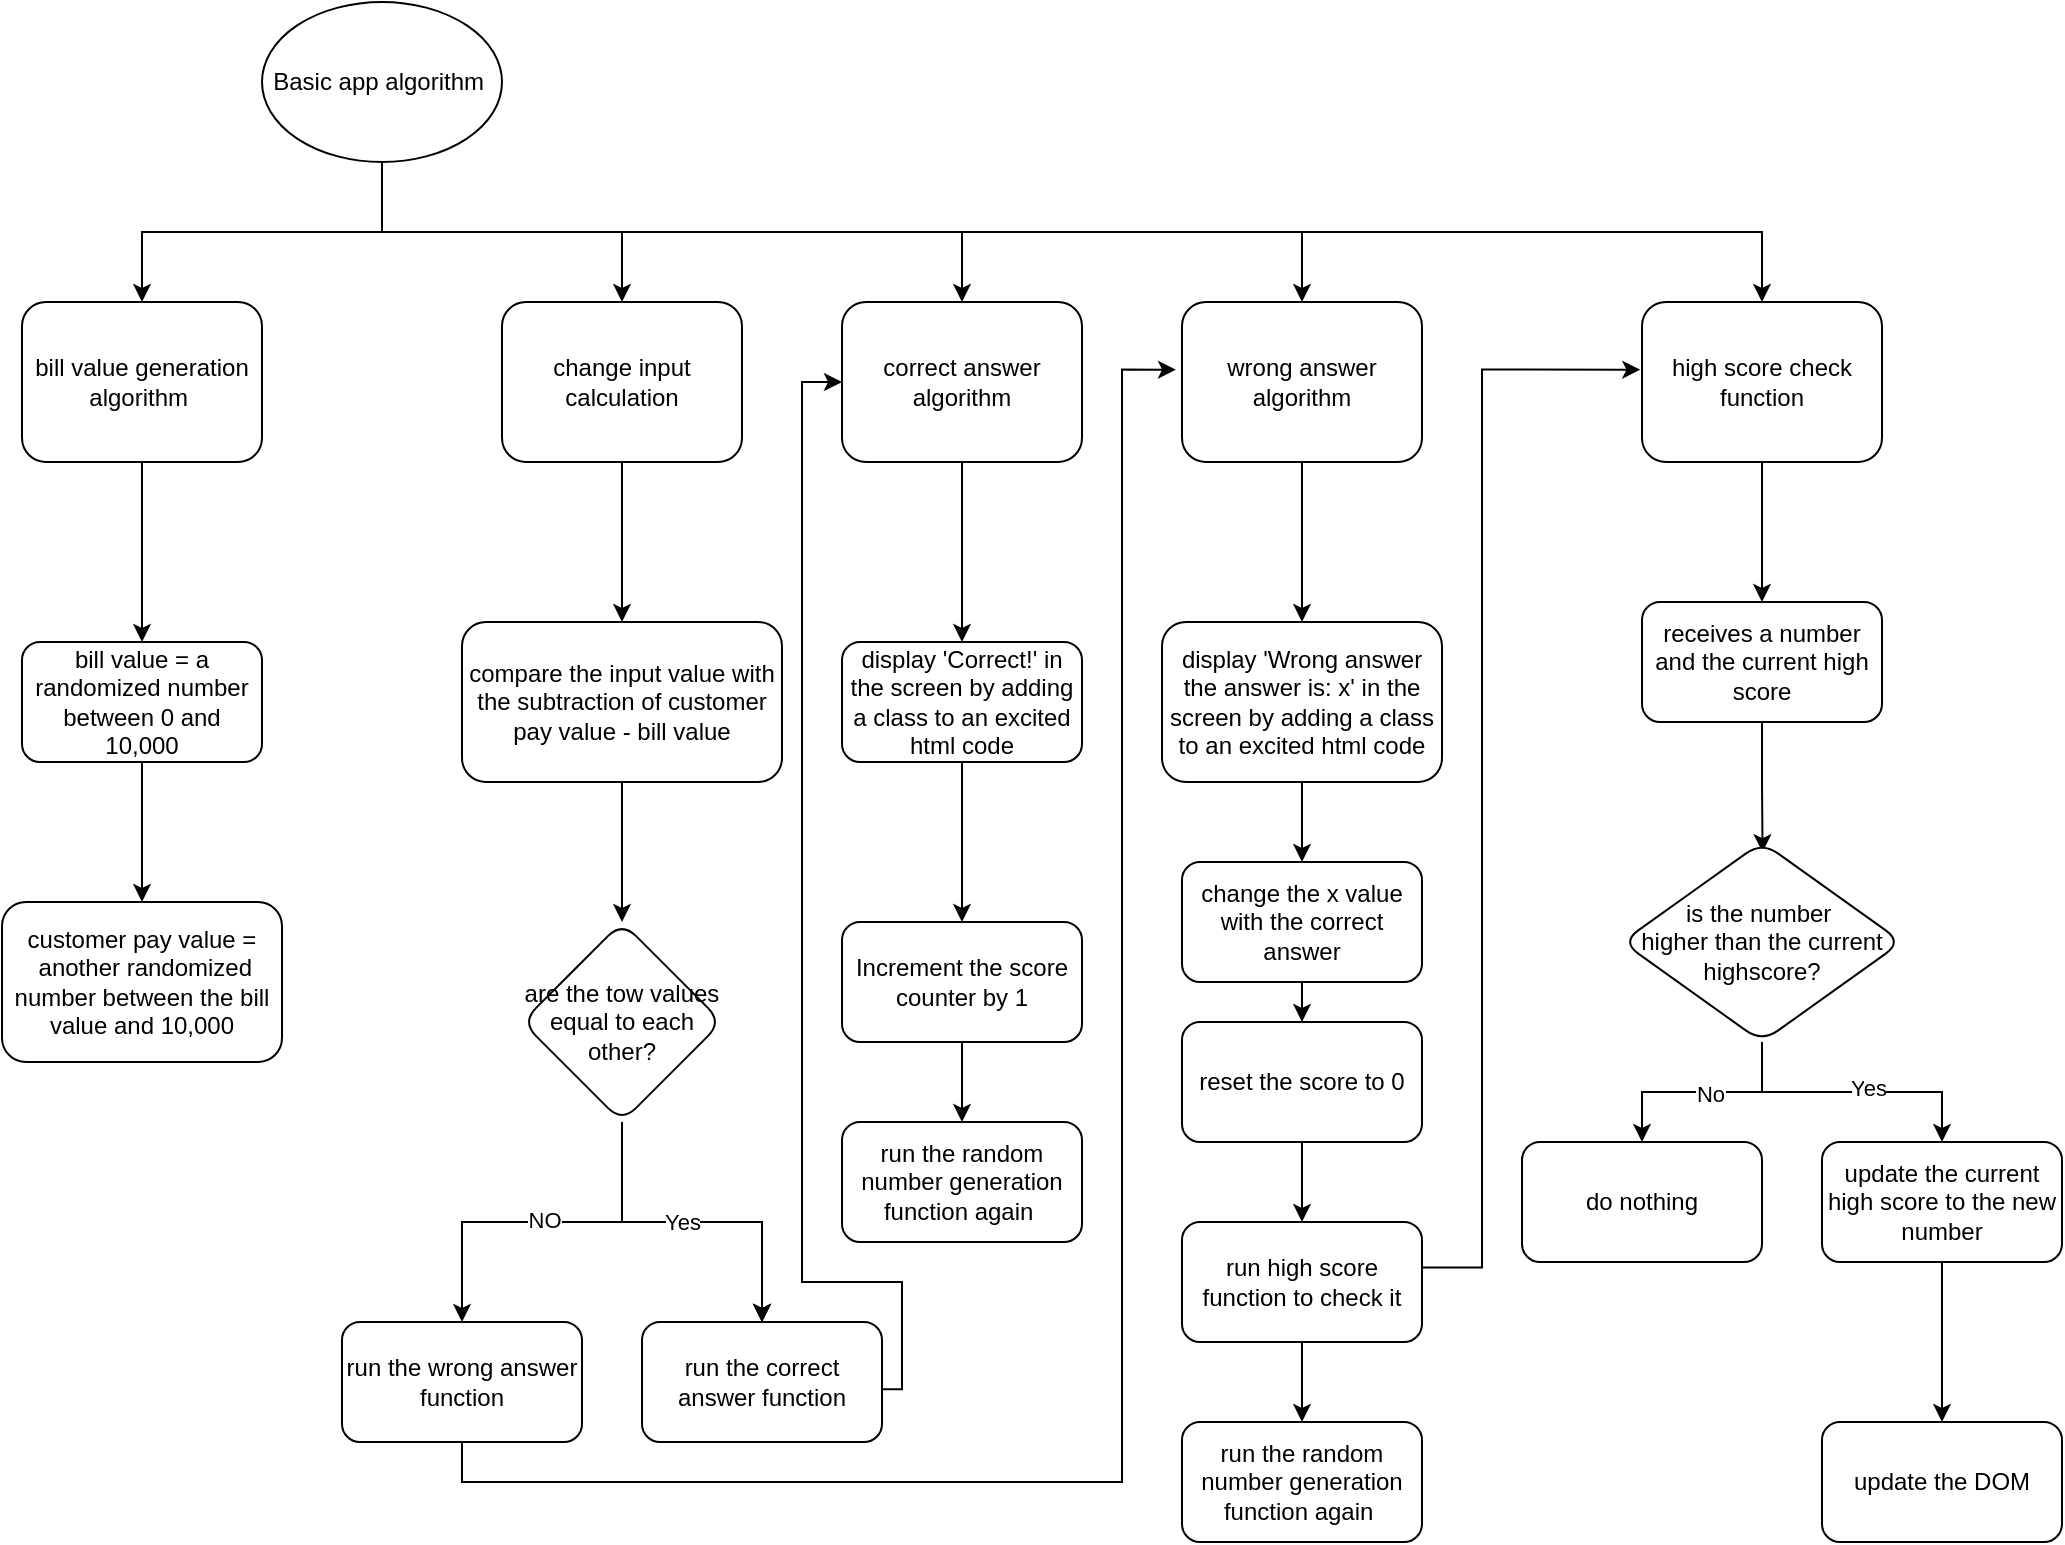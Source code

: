<mxfile version="26.0.15">
  <diagram name="Page-1" id="klqIEGniNHVyHD8kHnu4">
    <mxGraphModel dx="533" dy="284" grid="1" gridSize="10" guides="1" tooltips="1" connect="1" arrows="1" fold="1" page="1" pageScale="1" pageWidth="827" pageHeight="1169" math="0" shadow="0">
      <root>
        <mxCell id="0" />
        <mxCell id="1" parent="0" />
        <mxCell id="AU4acMlLYk_gXnLBwo3J-3" style="edgeStyle=orthogonalEdgeStyle;rounded=0;orthogonalLoop=1;jettySize=auto;html=1;entryX=0.5;entryY=0;entryDx=0;entryDy=0;exitX=0.5;exitY=1;exitDx=0;exitDy=0;" parent="1" source="AU4acMlLYk_gXnLBwo3J-2" edge="1" target="AU4acMlLYk_gXnLBwo3J-4">
          <mxGeometry relative="1" as="geometry">
            <mxPoint x="410" y="210" as="targetPoint" />
          </mxGeometry>
        </mxCell>
        <mxCell id="1XEhLyZAtqv81aEH1Q0F-35" style="edgeStyle=orthogonalEdgeStyle;rounded=0;orthogonalLoop=1;jettySize=auto;html=1;entryX=0.5;entryY=0;entryDx=0;entryDy=0;exitX=0.5;exitY=1;exitDx=0;exitDy=0;" edge="1" parent="1" source="AU4acMlLYk_gXnLBwo3J-2" target="1XEhLyZAtqv81aEH1Q0F-32">
          <mxGeometry relative="1" as="geometry">
            <mxPoint x="530" y="140" as="sourcePoint" />
          </mxGeometry>
        </mxCell>
        <mxCell id="1XEhLyZAtqv81aEH1Q0F-36" style="edgeStyle=orthogonalEdgeStyle;rounded=0;orthogonalLoop=1;jettySize=auto;html=1;exitX=0.5;exitY=1;exitDx=0;exitDy=0;" edge="1" parent="1" source="AU4acMlLYk_gXnLBwo3J-2" target="1XEhLyZAtqv81aEH1Q0F-31">
          <mxGeometry relative="1" as="geometry" />
        </mxCell>
        <mxCell id="AU4acMlLYk_gXnLBwo3J-2" value="Basic app algorithm&amp;nbsp;" style="ellipse;whiteSpace=wrap;html=1;" parent="1" vertex="1">
          <mxGeometry x="350" y="60" width="120" height="80" as="geometry" />
        </mxCell>
        <mxCell id="1XEhLyZAtqv81aEH1Q0F-7" value="" style="edgeStyle=orthogonalEdgeStyle;rounded=0;orthogonalLoop=1;jettySize=auto;html=1;" edge="1" parent="1" source="AU4acMlLYk_gXnLBwo3J-4" target="1XEhLyZAtqv81aEH1Q0F-6">
          <mxGeometry relative="1" as="geometry" />
        </mxCell>
        <mxCell id="AU4acMlLYk_gXnLBwo3J-4" value="bill value generation algorithm&amp;nbsp;" style="rounded=1;whiteSpace=wrap;html=1;" parent="1" vertex="1">
          <mxGeometry x="230" y="210" width="120" height="80" as="geometry" />
        </mxCell>
        <mxCell id="1XEhLyZAtqv81aEH1Q0F-11" value="" style="edgeStyle=orthogonalEdgeStyle;rounded=0;orthogonalLoop=1;jettySize=auto;html=1;" edge="1" parent="1" source="1XEhLyZAtqv81aEH1Q0F-1" target="1XEhLyZAtqv81aEH1Q0F-10">
          <mxGeometry relative="1" as="geometry" />
        </mxCell>
        <mxCell id="1XEhLyZAtqv81aEH1Q0F-1" value="change input calculation" style="rounded=1;whiteSpace=wrap;html=1;" vertex="1" parent="1">
          <mxGeometry x="470" y="210" width="120" height="80" as="geometry" />
        </mxCell>
        <mxCell id="1XEhLyZAtqv81aEH1Q0F-2" style="edgeStyle=orthogonalEdgeStyle;rounded=0;orthogonalLoop=1;jettySize=auto;html=1;entryX=0.5;entryY=0;entryDx=0;entryDy=0;exitX=0.5;exitY=1;exitDx=0;exitDy=0;" edge="1" parent="1" source="AU4acMlLYk_gXnLBwo3J-2" target="1XEhLyZAtqv81aEH1Q0F-1">
          <mxGeometry relative="1" as="geometry">
            <mxPoint x="310" y="220" as="targetPoint" />
            <mxPoint x="420" y="150" as="sourcePoint" />
          </mxGeometry>
        </mxCell>
        <mxCell id="1XEhLyZAtqv81aEH1Q0F-9" value="" style="edgeStyle=orthogonalEdgeStyle;rounded=0;orthogonalLoop=1;jettySize=auto;html=1;" edge="1" parent="1" source="1XEhLyZAtqv81aEH1Q0F-6" target="1XEhLyZAtqv81aEH1Q0F-8">
          <mxGeometry relative="1" as="geometry" />
        </mxCell>
        <mxCell id="1XEhLyZAtqv81aEH1Q0F-6" value="bill value = a randomized number between 0 and 10,000" style="whiteSpace=wrap;html=1;rounded=1;" vertex="1" parent="1">
          <mxGeometry x="230" y="380" width="120" height="60" as="geometry" />
        </mxCell>
        <mxCell id="1XEhLyZAtqv81aEH1Q0F-8" value="customer pay value =&lt;div&gt;&amp;nbsp;another randomized number between the bill value and 10,000&lt;/div&gt;" style="whiteSpace=wrap;html=1;rounded=1;" vertex="1" parent="1">
          <mxGeometry x="220" y="510" width="140" height="80" as="geometry" />
        </mxCell>
        <mxCell id="1XEhLyZAtqv81aEH1Q0F-15" value="" style="edgeStyle=orthogonalEdgeStyle;rounded=0;orthogonalLoop=1;jettySize=auto;html=1;" edge="1" parent="1" source="1XEhLyZAtqv81aEH1Q0F-10" target="1XEhLyZAtqv81aEH1Q0F-14">
          <mxGeometry relative="1" as="geometry" />
        </mxCell>
        <mxCell id="1XEhLyZAtqv81aEH1Q0F-10" value="compare the input value with the subtraction of customer pay value - bill value" style="whiteSpace=wrap;html=1;rounded=1;" vertex="1" parent="1">
          <mxGeometry x="450" y="370" width="160" height="80" as="geometry" />
        </mxCell>
        <mxCell id="1XEhLyZAtqv81aEH1Q0F-18" value="" style="edgeStyle=orthogonalEdgeStyle;rounded=0;orthogonalLoop=1;jettySize=auto;html=1;" edge="1" parent="1" source="1XEhLyZAtqv81aEH1Q0F-14" target="1XEhLyZAtqv81aEH1Q0F-17">
          <mxGeometry relative="1" as="geometry" />
        </mxCell>
        <mxCell id="1XEhLyZAtqv81aEH1Q0F-19" value="" style="edgeStyle=orthogonalEdgeStyle;rounded=0;orthogonalLoop=1;jettySize=auto;html=1;" edge="1" parent="1" source="1XEhLyZAtqv81aEH1Q0F-14" target="1XEhLyZAtqv81aEH1Q0F-17">
          <mxGeometry relative="1" as="geometry" />
        </mxCell>
        <mxCell id="1XEhLyZAtqv81aEH1Q0F-20" value="" style="edgeStyle=orthogonalEdgeStyle;rounded=0;orthogonalLoop=1;jettySize=auto;html=1;" edge="1" parent="1" source="1XEhLyZAtqv81aEH1Q0F-14" target="1XEhLyZAtqv81aEH1Q0F-17">
          <mxGeometry relative="1" as="geometry" />
        </mxCell>
        <mxCell id="1XEhLyZAtqv81aEH1Q0F-24" value="Yes" style="edgeLabel;html=1;align=center;verticalAlign=middle;resizable=0;points=[];" vertex="1" connectable="0" parent="1XEhLyZAtqv81aEH1Q0F-20">
          <mxGeometry x="0.059" relative="1" as="geometry">
            <mxPoint x="-10" as="offset" />
          </mxGeometry>
        </mxCell>
        <mxCell id="1XEhLyZAtqv81aEH1Q0F-22" value="" style="edgeStyle=orthogonalEdgeStyle;rounded=0;orthogonalLoop=1;jettySize=auto;html=1;" edge="1" parent="1" source="1XEhLyZAtqv81aEH1Q0F-14" target="1XEhLyZAtqv81aEH1Q0F-21">
          <mxGeometry relative="1" as="geometry" />
        </mxCell>
        <mxCell id="1XEhLyZAtqv81aEH1Q0F-23" value="NO" style="edgeLabel;html=1;align=center;verticalAlign=middle;resizable=0;points=[];" vertex="1" connectable="0" parent="1XEhLyZAtqv81aEH1Q0F-22">
          <mxGeometry x="-0.141" y="-1" relative="1" as="geometry">
            <mxPoint x="-12" as="offset" />
          </mxGeometry>
        </mxCell>
        <mxCell id="1XEhLyZAtqv81aEH1Q0F-14" value="are the tow values equal to each other?" style="rhombus;whiteSpace=wrap;html=1;rounded=1;" vertex="1" parent="1">
          <mxGeometry x="480" y="520" width="100" height="100" as="geometry" />
        </mxCell>
        <mxCell id="1XEhLyZAtqv81aEH1Q0F-26" value="" style="edgeStyle=orthogonalEdgeStyle;rounded=0;orthogonalLoop=1;jettySize=auto;html=1;exitX=1.033;exitY=0.56;exitDx=0;exitDy=0;exitPerimeter=0;entryX=0;entryY=0.5;entryDx=0;entryDy=0;" edge="1" parent="1" target="1XEhLyZAtqv81aEH1Q0F-31">
          <mxGeometry relative="1" as="geometry">
            <mxPoint x="653.93" y="753.6" as="sourcePoint" />
            <mxPoint x="629.97" y="250" as="targetPoint" />
            <Array as="points">
              <mxPoint x="670" y="754" />
              <mxPoint x="670" y="700" />
              <mxPoint x="620" y="700" />
              <mxPoint x="620" y="250" />
            </Array>
          </mxGeometry>
        </mxCell>
        <mxCell id="1XEhLyZAtqv81aEH1Q0F-17" value="run the correct answer function" style="whiteSpace=wrap;html=1;rounded=1;" vertex="1" parent="1">
          <mxGeometry x="540" y="720" width="120" height="60" as="geometry" />
        </mxCell>
        <mxCell id="1XEhLyZAtqv81aEH1Q0F-53" style="edgeStyle=orthogonalEdgeStyle;rounded=0;orthogonalLoop=1;jettySize=auto;html=1;entryX=-0.025;entryY=0.423;entryDx=0;entryDy=0;entryPerimeter=0;" edge="1" parent="1" source="1XEhLyZAtqv81aEH1Q0F-21" target="1XEhLyZAtqv81aEH1Q0F-32">
          <mxGeometry relative="1" as="geometry">
            <mxPoint x="940" y="237.576" as="targetPoint" />
            <Array as="points">
              <mxPoint x="450" y="800" />
              <mxPoint x="780" y="800" />
              <mxPoint x="780" y="244" />
            </Array>
          </mxGeometry>
        </mxCell>
        <mxCell id="1XEhLyZAtqv81aEH1Q0F-21" value="run the wrong answer function" style="whiteSpace=wrap;html=1;rounded=1;" vertex="1" parent="1">
          <mxGeometry x="390" y="720" width="120" height="60" as="geometry" />
        </mxCell>
        <mxCell id="1XEhLyZAtqv81aEH1Q0F-38" value="" style="edgeStyle=orthogonalEdgeStyle;rounded=0;orthogonalLoop=1;jettySize=auto;html=1;" edge="1" parent="1" source="1XEhLyZAtqv81aEH1Q0F-31" target="1XEhLyZAtqv81aEH1Q0F-37">
          <mxGeometry relative="1" as="geometry" />
        </mxCell>
        <mxCell id="1XEhLyZAtqv81aEH1Q0F-31" value="correct answer algorithm" style="rounded=1;whiteSpace=wrap;html=1;" vertex="1" parent="1">
          <mxGeometry x="640" y="210" width="120" height="80" as="geometry" />
        </mxCell>
        <mxCell id="1XEhLyZAtqv81aEH1Q0F-48" style="edgeStyle=orthogonalEdgeStyle;rounded=0;orthogonalLoop=1;jettySize=auto;html=1;entryX=0.5;entryY=0;entryDx=0;entryDy=0;" edge="1" parent="1" source="1XEhLyZAtqv81aEH1Q0F-32" target="1XEhLyZAtqv81aEH1Q0F-44">
          <mxGeometry relative="1" as="geometry" />
        </mxCell>
        <mxCell id="1XEhLyZAtqv81aEH1Q0F-32" value="wrong answer algorithm" style="rounded=1;whiteSpace=wrap;html=1;" vertex="1" parent="1">
          <mxGeometry x="810" y="210" width="120" height="80" as="geometry" />
        </mxCell>
        <mxCell id="1XEhLyZAtqv81aEH1Q0F-40" value="" style="edgeStyle=orthogonalEdgeStyle;rounded=0;orthogonalLoop=1;jettySize=auto;html=1;" edge="1" parent="1" source="1XEhLyZAtqv81aEH1Q0F-37" target="1XEhLyZAtqv81aEH1Q0F-39">
          <mxGeometry relative="1" as="geometry" />
        </mxCell>
        <mxCell id="1XEhLyZAtqv81aEH1Q0F-37" value="display &#39;Correct!&#39; in the screen by adding a class to an excited html code" style="whiteSpace=wrap;html=1;rounded=1;" vertex="1" parent="1">
          <mxGeometry x="640" y="380" width="120" height="60" as="geometry" />
        </mxCell>
        <mxCell id="1XEhLyZAtqv81aEH1Q0F-42" value="" style="edgeStyle=orthogonalEdgeStyle;rounded=0;orthogonalLoop=1;jettySize=auto;html=1;" edge="1" parent="1" source="1XEhLyZAtqv81aEH1Q0F-39" target="1XEhLyZAtqv81aEH1Q0F-41">
          <mxGeometry relative="1" as="geometry" />
        </mxCell>
        <mxCell id="1XEhLyZAtqv81aEH1Q0F-39" value="Increment the score counter by 1" style="whiteSpace=wrap;html=1;rounded=1;" vertex="1" parent="1">
          <mxGeometry x="640" y="520" width="120" height="60" as="geometry" />
        </mxCell>
        <mxCell id="1XEhLyZAtqv81aEH1Q0F-41" value="run the random number generation function again&amp;nbsp;" style="whiteSpace=wrap;html=1;rounded=1;" vertex="1" parent="1">
          <mxGeometry x="640" y="620" width="120" height="60" as="geometry" />
        </mxCell>
        <mxCell id="1XEhLyZAtqv81aEH1Q0F-51" value="" style="edgeStyle=orthogonalEdgeStyle;rounded=0;orthogonalLoop=1;jettySize=auto;html=1;" edge="1" parent="1" source="1XEhLyZAtqv81aEH1Q0F-44" target="1XEhLyZAtqv81aEH1Q0F-50">
          <mxGeometry relative="1" as="geometry" />
        </mxCell>
        <mxCell id="1XEhLyZAtqv81aEH1Q0F-44" value="display &#39;Wrong answer the answer is: x&#39; in the screen by adding a class to an excited html code" style="whiteSpace=wrap;html=1;rounded=1;" vertex="1" parent="1">
          <mxGeometry x="800" y="370" width="140" height="80" as="geometry" />
        </mxCell>
        <mxCell id="1XEhLyZAtqv81aEH1Q0F-45" value="" style="edgeStyle=orthogonalEdgeStyle;rounded=0;orthogonalLoop=1;jettySize=auto;html=1;" edge="1" source="1XEhLyZAtqv81aEH1Q0F-46" target="1XEhLyZAtqv81aEH1Q0F-47" parent="1">
          <mxGeometry relative="1" as="geometry" />
        </mxCell>
        <mxCell id="1XEhLyZAtqv81aEH1Q0F-46" value="reset the score to 0" style="whiteSpace=wrap;html=1;rounded=1;" vertex="1" parent="1">
          <mxGeometry x="810" y="570" width="120" height="60" as="geometry" />
        </mxCell>
        <mxCell id="1XEhLyZAtqv81aEH1Q0F-55" value="" style="edgeStyle=orthogonalEdgeStyle;rounded=0;orthogonalLoop=1;jettySize=auto;html=1;" edge="1" parent="1" source="1XEhLyZAtqv81aEH1Q0F-47" target="1XEhLyZAtqv81aEH1Q0F-54">
          <mxGeometry relative="1" as="geometry" />
        </mxCell>
        <mxCell id="1XEhLyZAtqv81aEH1Q0F-56" style="edgeStyle=orthogonalEdgeStyle;rounded=0;orthogonalLoop=1;jettySize=auto;html=1;entryX=-0.007;entryY=0.423;entryDx=0;entryDy=0;entryPerimeter=0;" edge="1" parent="1" target="1XEhLyZAtqv81aEH1Q0F-57">
          <mxGeometry relative="1" as="geometry">
            <mxPoint x="960" y="240.003" as="targetPoint" />
            <mxPoint x="890" y="692.73" as="sourcePoint" />
            <Array as="points">
              <mxPoint x="960" y="693" />
              <mxPoint x="960" y="244" />
            </Array>
          </mxGeometry>
        </mxCell>
        <mxCell id="1XEhLyZAtqv81aEH1Q0F-47" value="run high score function to check it" style="whiteSpace=wrap;html=1;rounded=1;" vertex="1" parent="1">
          <mxGeometry x="810" y="670" width="120" height="60" as="geometry" />
        </mxCell>
        <mxCell id="1XEhLyZAtqv81aEH1Q0F-52" style="edgeStyle=orthogonalEdgeStyle;rounded=0;orthogonalLoop=1;jettySize=auto;html=1;" edge="1" parent="1" source="1XEhLyZAtqv81aEH1Q0F-50" target="1XEhLyZAtqv81aEH1Q0F-46">
          <mxGeometry relative="1" as="geometry" />
        </mxCell>
        <mxCell id="1XEhLyZAtqv81aEH1Q0F-50" value="change the x value with the correct answer" style="whiteSpace=wrap;html=1;rounded=1;" vertex="1" parent="1">
          <mxGeometry x="810" y="490" width="120" height="60" as="geometry" />
        </mxCell>
        <mxCell id="1XEhLyZAtqv81aEH1Q0F-54" value="run the random number generation function again&amp;nbsp;" style="whiteSpace=wrap;html=1;rounded=1;" vertex="1" parent="1">
          <mxGeometry x="810" y="770" width="120" height="60" as="geometry" />
        </mxCell>
        <mxCell id="1XEhLyZAtqv81aEH1Q0F-60" value="" style="edgeStyle=orthogonalEdgeStyle;rounded=0;orthogonalLoop=1;jettySize=auto;html=1;" edge="1" parent="1" source="1XEhLyZAtqv81aEH1Q0F-57" target="1XEhLyZAtqv81aEH1Q0F-59">
          <mxGeometry relative="1" as="geometry" />
        </mxCell>
        <mxCell id="1XEhLyZAtqv81aEH1Q0F-57" value="high score check function" style="rounded=1;whiteSpace=wrap;html=1;" vertex="1" parent="1">
          <mxGeometry x="1040" y="210" width="120" height="80" as="geometry" />
        </mxCell>
        <mxCell id="1XEhLyZAtqv81aEH1Q0F-58" style="edgeStyle=orthogonalEdgeStyle;rounded=0;orthogonalLoop=1;jettySize=auto;html=1;entryX=0.5;entryY=0;entryDx=0;entryDy=0;exitX=0.5;exitY=1;exitDx=0;exitDy=0;" edge="1" parent="1" source="AU4acMlLYk_gXnLBwo3J-2" target="1XEhLyZAtqv81aEH1Q0F-57">
          <mxGeometry relative="1" as="geometry">
            <mxPoint x="420" y="150" as="sourcePoint" />
            <mxPoint x="880" y="220" as="targetPoint" />
          </mxGeometry>
        </mxCell>
        <mxCell id="1XEhLyZAtqv81aEH1Q0F-62" value="" style="edgeStyle=orthogonalEdgeStyle;rounded=0;orthogonalLoop=1;jettySize=auto;html=1;entryX=0.502;entryY=0.051;entryDx=0;entryDy=0;entryPerimeter=0;" edge="1" parent="1" source="1XEhLyZAtqv81aEH1Q0F-59" target="1XEhLyZAtqv81aEH1Q0F-61">
          <mxGeometry relative="1" as="geometry" />
        </mxCell>
        <mxCell id="1XEhLyZAtqv81aEH1Q0F-59" value="receives a number and the current high score" style="whiteSpace=wrap;html=1;rounded=1;" vertex="1" parent="1">
          <mxGeometry x="1040" y="360" width="120" height="60" as="geometry" />
        </mxCell>
        <mxCell id="1XEhLyZAtqv81aEH1Q0F-64" value="" style="edgeStyle=orthogonalEdgeStyle;rounded=0;orthogonalLoop=1;jettySize=auto;html=1;" edge="1" parent="1" source="1XEhLyZAtqv81aEH1Q0F-61" target="1XEhLyZAtqv81aEH1Q0F-63">
          <mxGeometry relative="1" as="geometry" />
        </mxCell>
        <mxCell id="1XEhLyZAtqv81aEH1Q0F-70" value="No" style="edgeLabel;html=1;align=center;verticalAlign=middle;resizable=0;points=[];" vertex="1" connectable="0" parent="1XEhLyZAtqv81aEH1Q0F-64">
          <mxGeometry x="-0.076" y="1" relative="1" as="geometry">
            <mxPoint as="offset" />
          </mxGeometry>
        </mxCell>
        <mxCell id="1XEhLyZAtqv81aEH1Q0F-68" value="" style="edgeStyle=orthogonalEdgeStyle;rounded=0;orthogonalLoop=1;jettySize=auto;html=1;" edge="1" parent="1" source="1XEhLyZAtqv81aEH1Q0F-61" target="1XEhLyZAtqv81aEH1Q0F-67">
          <mxGeometry relative="1" as="geometry" />
        </mxCell>
        <mxCell id="1XEhLyZAtqv81aEH1Q0F-69" value="Y&lt;span style=&quot;background-color: light-dark(#ffffff, var(--ge-dark-color, #121212)); color: light-dark(rgb(0, 0, 0), rgb(255, 255, 255));&quot;&gt;es&lt;/span&gt;" style="edgeLabel;html=1;align=center;verticalAlign=middle;resizable=0;points=[];" vertex="1" connectable="0" parent="1XEhLyZAtqv81aEH1Q0F-68">
          <mxGeometry x="0.115" y="2" relative="1" as="geometry">
            <mxPoint as="offset" />
          </mxGeometry>
        </mxCell>
        <mxCell id="1XEhLyZAtqv81aEH1Q0F-61" value="&lt;div&gt;&lt;font&gt;is the number&amp;nbsp;&lt;/font&gt;&lt;/div&gt;&lt;div&gt;&lt;font&gt;higher than the current highscore?&lt;/font&gt;&lt;/div&gt;" style="rhombus;whiteSpace=wrap;html=1;rounded=1;" vertex="1" parent="1">
          <mxGeometry x="1030" y="480" width="140" height="100" as="geometry" />
        </mxCell>
        <mxCell id="1XEhLyZAtqv81aEH1Q0F-63" value="do nothing" style="whiteSpace=wrap;html=1;rounded=1;" vertex="1" parent="1">
          <mxGeometry x="980" y="630" width="120" height="60" as="geometry" />
        </mxCell>
        <mxCell id="1XEhLyZAtqv81aEH1Q0F-72" value="" style="edgeStyle=orthogonalEdgeStyle;rounded=0;orthogonalLoop=1;jettySize=auto;html=1;" edge="1" parent="1" source="1XEhLyZAtqv81aEH1Q0F-67" target="1XEhLyZAtqv81aEH1Q0F-71">
          <mxGeometry relative="1" as="geometry" />
        </mxCell>
        <mxCell id="1XEhLyZAtqv81aEH1Q0F-67" value="update the current high score to the new number" style="whiteSpace=wrap;html=1;rounded=1;" vertex="1" parent="1">
          <mxGeometry x="1130" y="630" width="120" height="60" as="geometry" />
        </mxCell>
        <mxCell id="1XEhLyZAtqv81aEH1Q0F-71" value="update the DOM" style="whiteSpace=wrap;html=1;rounded=1;" vertex="1" parent="1">
          <mxGeometry x="1130" y="770" width="120" height="60" as="geometry" />
        </mxCell>
      </root>
    </mxGraphModel>
  </diagram>
</mxfile>
